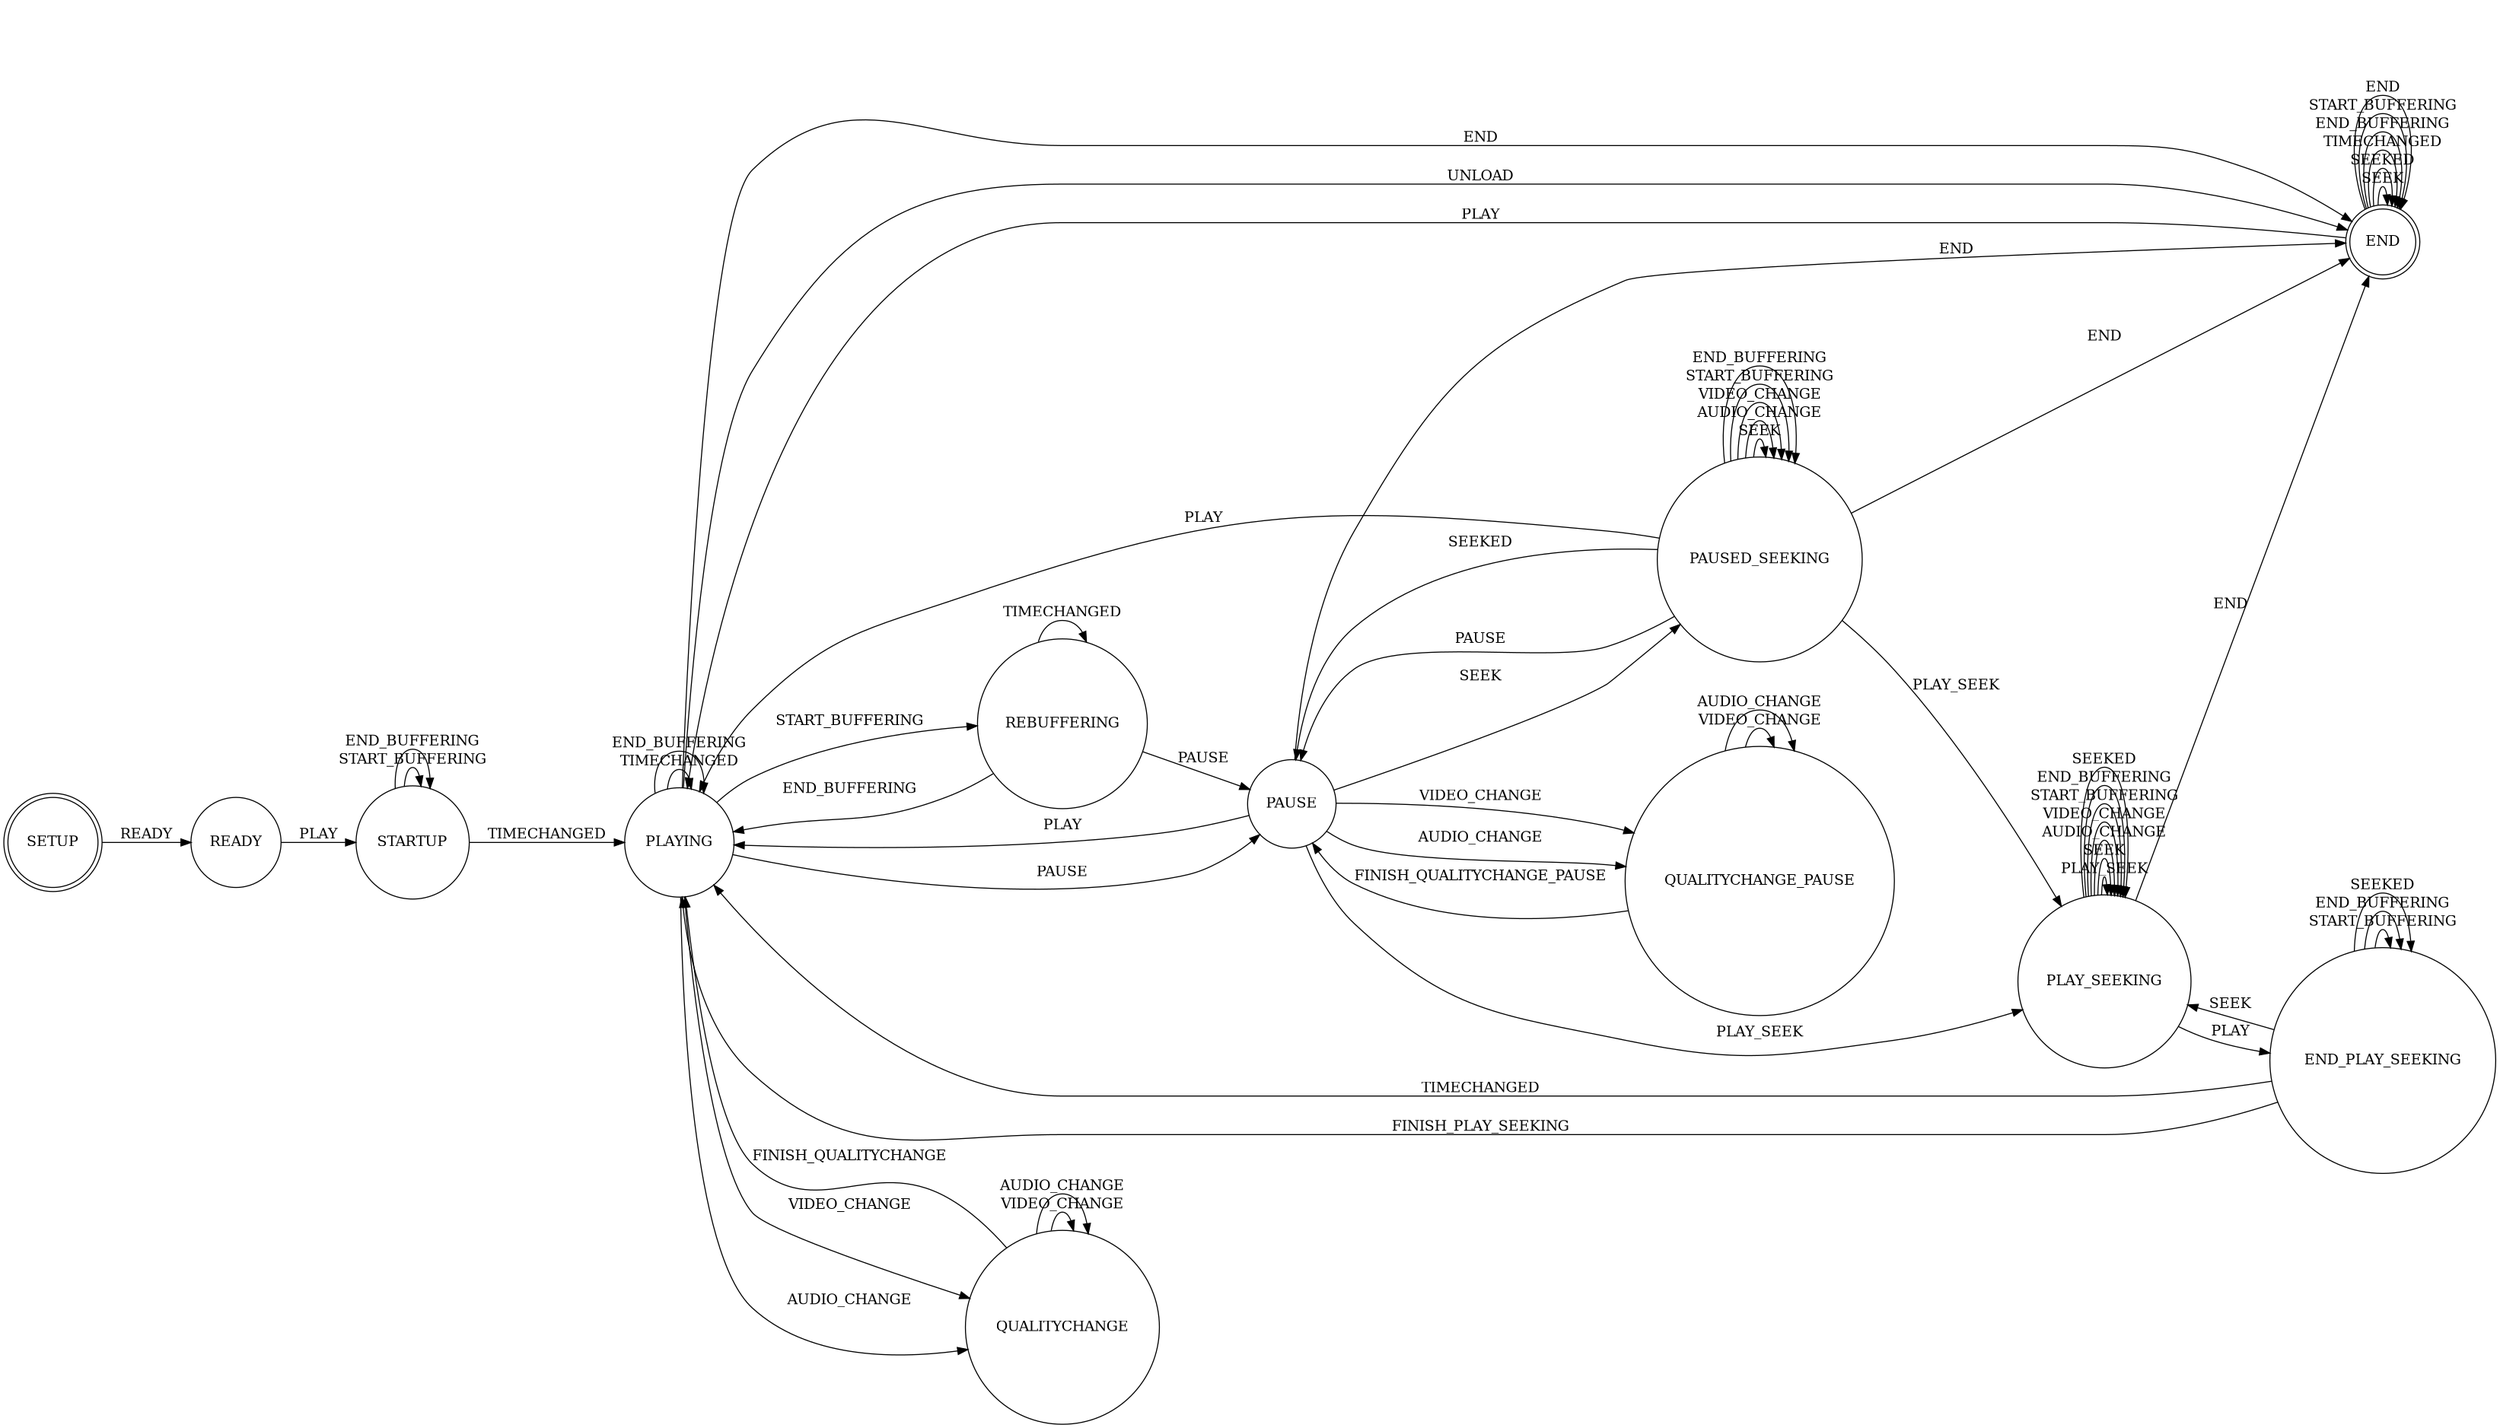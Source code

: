 @startuml
digraph finite_state_machine {
  rankdir=LR;
  node [shape = doublecircle]; SETUP END;
  node [shape = circle];

	SETUP -> READY [ label = "READY" ]
	READY -> STARTUP [ label = "PLAY" ]
	STARTUP -> STARTUP [ label = "START_BUFFERING" ]
	STARTUP -> STARTUP [ label = "END_BUFFERING" ]
	STARTUP -> PLAYING [ label = "TIMECHANGED" ]
	PLAYING -> PLAYING [ label = "TIMECHANGED" ]
	PLAYING -> PLAYING [ label = "END_BUFFERING" ]
	PLAYING -> REBUFFERING [ label = "START_BUFFERING" ]
	REBUFFERING -> PLAYING [ label = "END_BUFFERING" ]
	REBUFFERING -> REBUFFERING [ label = "TIMECHANGED" ]
	PLAYING -> PAUSE [ label = "PAUSE" ]
	REBUFFERING -> PAUSE [ label = "PAUSE" ]
	PAUSE -> PLAYING [ label = "PLAY" ]
	PLAYING -> QUALITYCHANGE [ label = "VIDEO_CHANGE" ]
	PLAYING -> QUALITYCHANGE [ label = "AUDIO_CHANGE" ]
	QUALITYCHANGE -> QUALITYCHANGE [ label = "VIDEO_CHANGE" ]
	QUALITYCHANGE -> QUALITYCHANGE [ label = "AUDIO_CHANGE" ]
	QUALITYCHANGE -> PLAYING [ label = "FINISH_QUALITYCHANGE" ]
	PAUSE -> QUALITYCHANGE_PAUSE [ label = "VIDEO_CHANGE" ]
	PAUSE -> QUALITYCHANGE_PAUSE [ label = "AUDIO_CHANGE" ]
	QUALITYCHANGE_PAUSE -> QUALITYCHANGE_PAUSE [ label = "VIDEO_CHANGE" ]
	QUALITYCHANGE_PAUSE -> QUALITYCHANGE_PAUSE [ label = "AUDIO_CHANGE" ]
	QUALITYCHANGE_PAUSE -> PAUSE [ label = "FINISH_QUALITYCHANGE_PAUSE" ]
	PAUSE -> PAUSED_SEEKING [ label = "SEEK" ]
	PAUSED_SEEKING -> PAUSED_SEEKING [ label = "SEEK" ]
	PAUSED_SEEKING -> PAUSED_SEEKING [ label = "AUDIO_CHANGE" ]
	PAUSED_SEEKING -> PAUSED_SEEKING [ label = "VIDEO_CHANGE" ]
	PAUSED_SEEKING -> PAUSED_SEEKING [ label = "START_BUFFERING" ]
	PAUSED_SEEKING -> PAUSED_SEEKING [ label = "END_BUFFERING" ]
	PAUSED_SEEKING -> PAUSE [ label = "SEEKED" ]
	PAUSED_SEEKING -> PLAYING [ label = "PLAY" ]
	PAUSED_SEEKING -> PAUSE [ label = "PAUSE" ]
	PAUSE -> PLAY_SEEKING  [ label = "PLAY_SEEK" ]
	PAUSED_SEEKING -> PLAY_SEEKING  [ label = "PLAY_SEEK" ]
	PLAY_SEEKING -> PLAY_SEEKING  [ label = "PLAY_SEEK" ]
	PLAY_SEEKING -> PLAY_SEEKING [ label = "SEEK" ]
	PLAY_SEEKING -> PLAY_SEEKING [ label = "AUDIO_CHANGE" ]
	PLAY_SEEKING -> PLAY_SEEKING [ label = "VIDEO_CHANGE" ]
	PLAY_SEEKING -> PLAY_SEEKING [ label = "START_BUFFERING" ]
	PLAY_SEEKING -> PLAY_SEEKING [ label = "END_BUFFERING" ]
	PLAY_SEEKING -> PLAY_SEEKING [ label = "SEEKED" ]
	PLAY_SEEKING -> END_PLAY_SEEKING [ label = "PLAY" ]
	END_PLAY_SEEKING -> END_PLAY_SEEKING [ label = "START_BUFFERING" ]
	END_PLAY_SEEKING -> END_PLAY_SEEKING [ label = "END_BUFFERING" ]
	END_PLAY_SEEKING -> END_PLAY_SEEKING [ label = "SEEKED" ]
	END_PLAY_SEEKING -> PLAYING [ label = "TIMECHANGED" ]
	PLAY_SEEKING -> END [ label = "END" ]
	PAUSED_SEEKING -> END [ label = "END" ]
	PLAYING -> END [ label = "END" ]
	PAUSE -> END [ label = "END" ]
	END -> END [ label = "SEEK" ]
	END -> END [ label = "SEEKED" ]
	END -> END [ label = "TIMECHANGED" ]
	END -> END [ label = "END_BUFFERING" ]
	END -> END [ label = "START_BUFFERING" ]
	END -> END [ label = "END" ]
	END -> PLAYING [ label = "PLAY" ]
	END_PLAY_SEEKING -> PLAY_SEEKING [ label = "SEEK" ]
	END_PLAY_SEEKING -> PLAYING  [ label = "FINISH_PLAY_SEEKING" ]
	PLAYING -> END  [ label = "UNLOAD" ]

	//SETUP -> ERROR
	//STARTUP -> ERROR
	//READY -> ERROR
	//PLAYING -> ERROR
	//REBUFFERING -> ERROR
	//PAUSE -> ERROR
	//QUALITYCHANGE -> ERROR
	//PAUSED_SEEKING -> ERROR
	//PLAY_SEEKING -> ERROR
	//END_PLAY_SEEKING -> ERROR
	//QUALITYCHANGE_PAUSE -> ERROR
	//FINISH_PLAY_SEEKING -> ERROR
	//PLAY_SEEK -> ERROR
	//FINISH_QUALITYCHANGE_PAUSE -> ERROR
	//FINISH_QUALITYCHANGE -> ERROR
	//END -> ERROR
}
@enduml